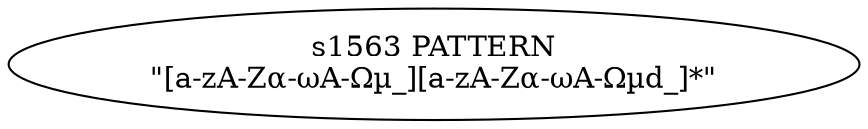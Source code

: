 
  digraph identifier {
  
    rankdir=LR;
  
    s1563 [label="s1563 PATTERN\n\"[a-zA-Zα-ωΑ-Ωµ_][a-zA-Zα-ωΑ-Ωµ\d_]*\""];
  
  }
  